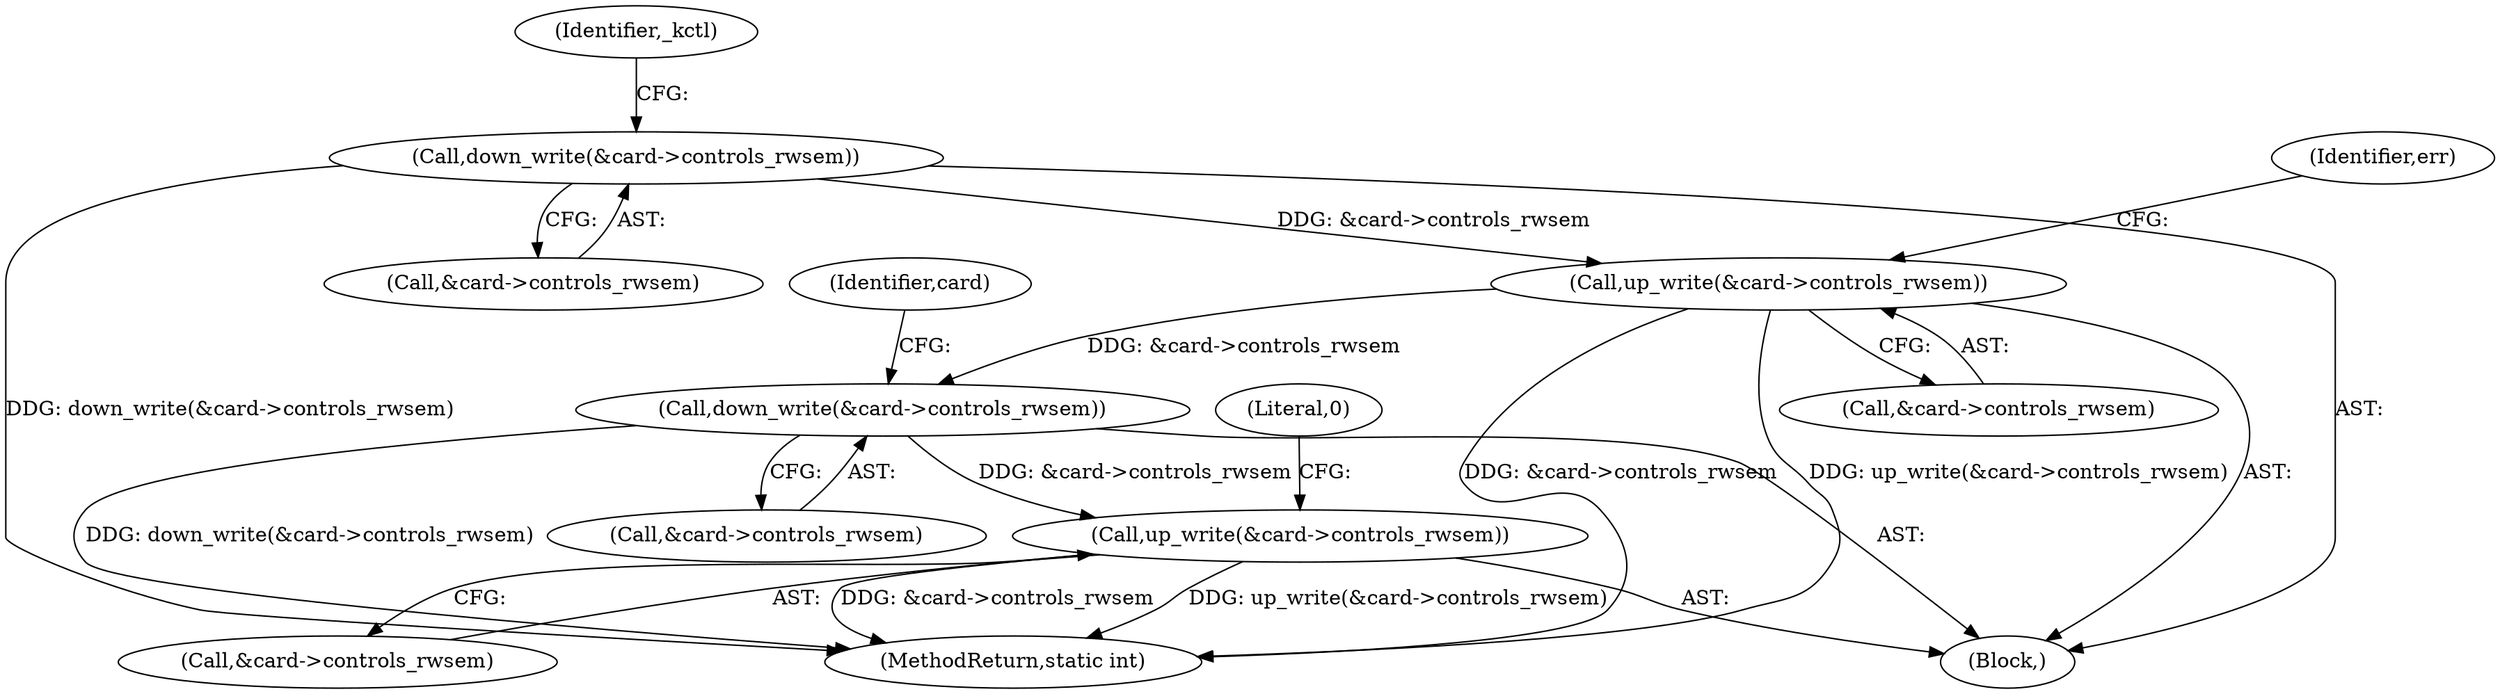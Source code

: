 digraph "0_linux_07f4d9d74a04aa7c72c5dae0ef97565f28f17b92@API" {
"1000539" [label="(Call,up_write(&card->controls_rwsem))"];
"1000530" [label="(Call,down_write(&card->controls_rwsem))"];
"1000209" [label="(Call,up_write(&card->controls_rwsem))"];
"1000170" [label="(Call,down_write(&card->controls_rwsem))"];
"1000216" [label="(Identifier,err)"];
"1000170" [label="(Call,down_write(&card->controls_rwsem))"];
"1000210" [label="(Call,&card->controls_rwsem)"];
"1000531" [label="(Call,&card->controls_rwsem)"];
"1000171" [label="(Call,&card->controls_rwsem)"];
"1000546" [label="(MethodReturn,static int)"];
"1000530" [label="(Call,down_write(&card->controls_rwsem))"];
"1000545" [label="(Literal,0)"];
"1000540" [label="(Call,&card->controls_rwsem)"];
"1000209" [label="(Call,up_write(&card->controls_rwsem))"];
"1000537" [label="(Identifier,card)"];
"1000104" [label="(Block,)"];
"1000176" [label="(Identifier,_kctl)"];
"1000539" [label="(Call,up_write(&card->controls_rwsem))"];
"1000539" -> "1000104"  [label="AST: "];
"1000539" -> "1000540"  [label="CFG: "];
"1000540" -> "1000539"  [label="AST: "];
"1000545" -> "1000539"  [label="CFG: "];
"1000539" -> "1000546"  [label="DDG: &card->controls_rwsem"];
"1000539" -> "1000546"  [label="DDG: up_write(&card->controls_rwsem)"];
"1000530" -> "1000539"  [label="DDG: &card->controls_rwsem"];
"1000530" -> "1000104"  [label="AST: "];
"1000530" -> "1000531"  [label="CFG: "];
"1000531" -> "1000530"  [label="AST: "];
"1000537" -> "1000530"  [label="CFG: "];
"1000530" -> "1000546"  [label="DDG: down_write(&card->controls_rwsem)"];
"1000209" -> "1000530"  [label="DDG: &card->controls_rwsem"];
"1000209" -> "1000104"  [label="AST: "];
"1000209" -> "1000210"  [label="CFG: "];
"1000210" -> "1000209"  [label="AST: "];
"1000216" -> "1000209"  [label="CFG: "];
"1000209" -> "1000546"  [label="DDG: up_write(&card->controls_rwsem)"];
"1000209" -> "1000546"  [label="DDG: &card->controls_rwsem"];
"1000170" -> "1000209"  [label="DDG: &card->controls_rwsem"];
"1000170" -> "1000104"  [label="AST: "];
"1000170" -> "1000171"  [label="CFG: "];
"1000171" -> "1000170"  [label="AST: "];
"1000176" -> "1000170"  [label="CFG: "];
"1000170" -> "1000546"  [label="DDG: down_write(&card->controls_rwsem)"];
}
